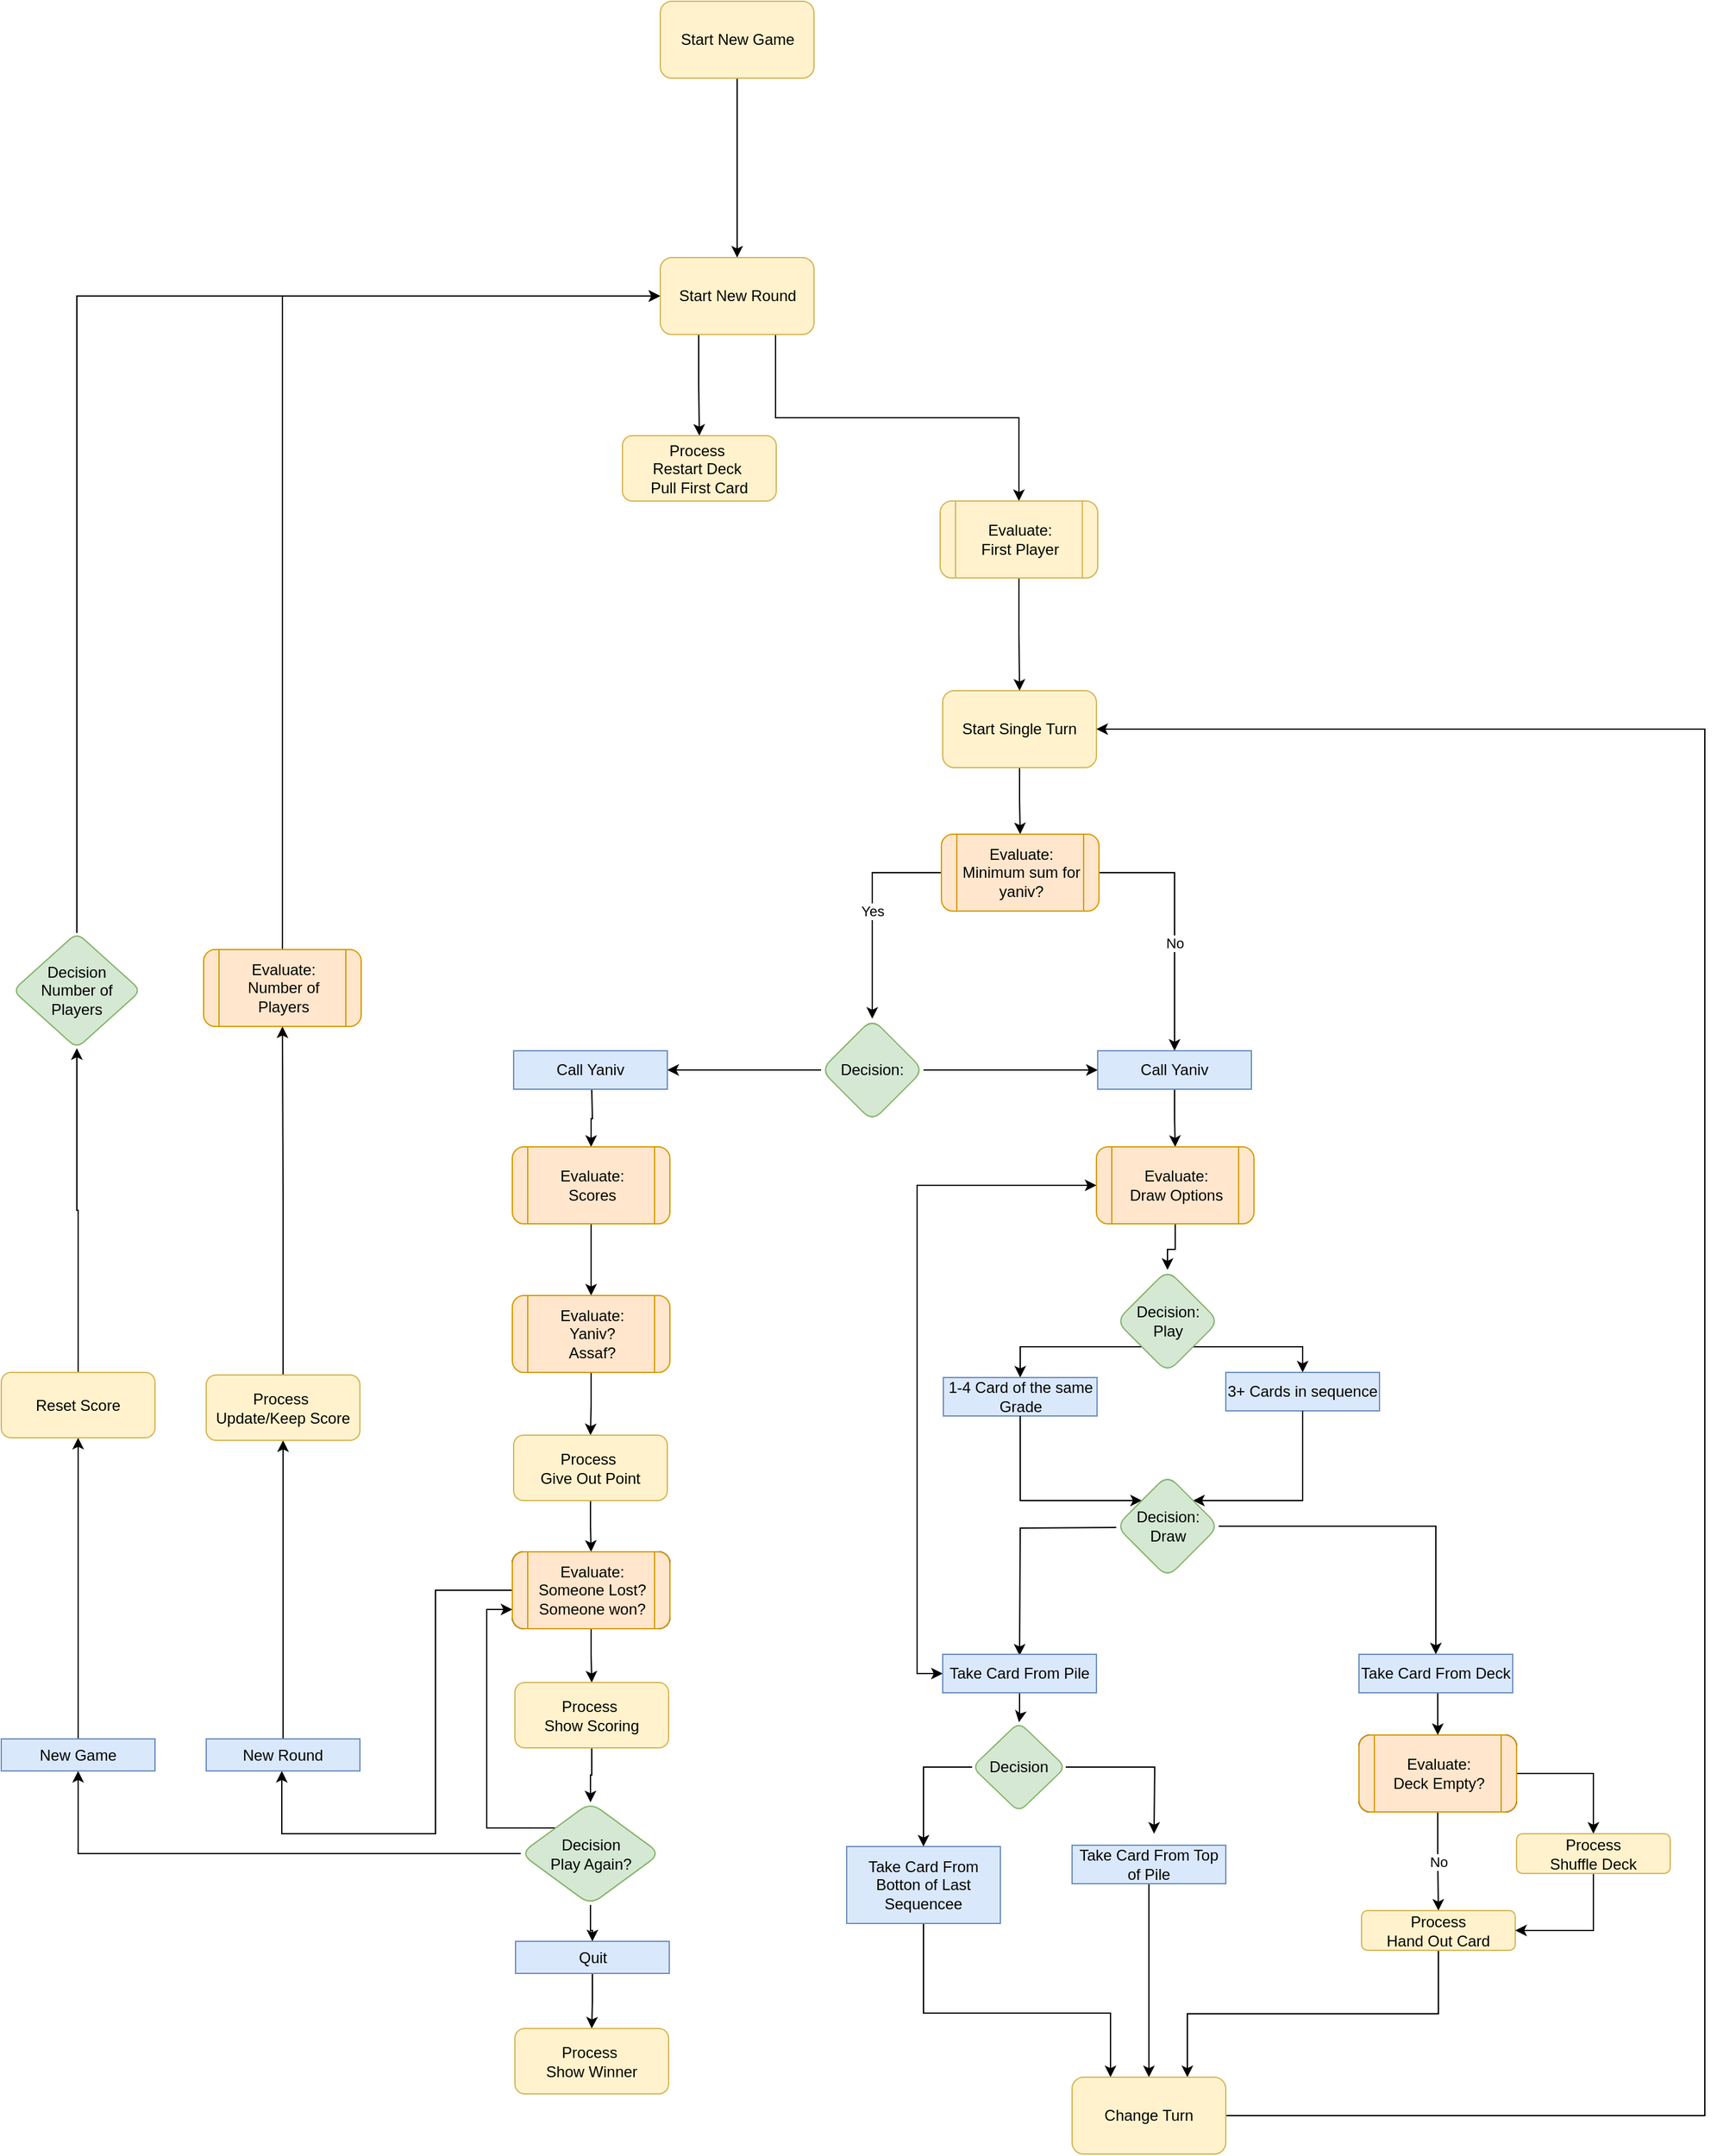 <mxfile version="14.4.3" type="github">
  <diagram name="Game Plan" id="74b105a0-9070-1c63-61bc-23e55f88626e">
    <mxGraphModel dx="2044" dy="2332" grid="1" gridSize="10" guides="1" tooltips="1" connect="1" arrows="1" fold="1" page="1" pageScale="1.5" pageWidth="1169" pageHeight="826" background="none" math="0" shadow="0">
      <root>
        <mxCell id="0" style=";html=1;" />
        <mxCell id="1" style=";html=1;" parent="0" />
        <mxCell id="10b056a9c633e61c-28" style="edgeStyle=orthogonalEdgeStyle;rounded=0;html=1;endArrow=block;endFill=1;jettySize=auto;orthogonalLoop=1;strokeWidth=2;startArrow=none;startFill=0;" parent="1" edge="1">
          <mxGeometry relative="1" as="geometry">
            <Array as="points">
              <mxPoint x="1267" y="310" />
              <mxPoint x="247" y="310" />
            </Array>
            <mxPoint x="247.059" y="590" as="targetPoint" />
          </mxGeometry>
        </mxCell>
        <mxCell id="0ZdJZjY-kdPbD8yLz9k7-29" style="edgeStyle=orthogonalEdgeStyle;rounded=0;orthogonalLoop=1;jettySize=auto;html=1;exitX=0.5;exitY=1;exitDx=0;exitDy=0;" parent="1" source="0ZdJZjY-kdPbD8yLz9k7-2" target="0ZdJZjY-kdPbD8yLz9k7-3" edge="1">
          <mxGeometry relative="1" as="geometry" />
        </mxCell>
        <mxCell id="0ZdJZjY-kdPbD8yLz9k7-2" value="Start Single Turn" style="rounded=1;whiteSpace=wrap;html=1;fillColor=#fff2cc;strokeColor=#d6b656;" parent="1" vertex="1">
          <mxGeometry x="845" y="88" width="120" height="60" as="geometry" />
        </mxCell>
        <mxCell id="0ZdJZjY-kdPbD8yLz9k7-8" value="Yes" style="edgeStyle=orthogonalEdgeStyle;rounded=0;orthogonalLoop=1;jettySize=auto;html=1;entryX=0.5;entryY=0;entryDx=0;entryDy=0;exitX=0;exitY=0.5;exitDx=0;exitDy=0;" parent="1" source="0ZdJZjY-kdPbD8yLz9k7-3" target="0ZdJZjY-kdPbD8yLz9k7-7" edge="1">
          <mxGeometry relative="1" as="geometry" />
        </mxCell>
        <mxCell id="0ZdJZjY-kdPbD8yLz9k7-23" style="edgeStyle=orthogonalEdgeStyle;rounded=0;orthogonalLoop=1;jettySize=auto;html=1;entryX=0.5;entryY=0;entryDx=0;entryDy=0;exitX=1;exitY=0.5;exitDx=0;exitDy=0;" parent="1" source="0ZdJZjY-kdPbD8yLz9k7-3" target="0ZdJZjY-kdPbD8yLz9k7-11" edge="1">
          <mxGeometry relative="1" as="geometry" />
        </mxCell>
        <mxCell id="0ZdJZjY-kdPbD8yLz9k7-26" value="No" style="edgeLabel;html=1;align=center;verticalAlign=middle;resizable=0;points=[];" parent="0ZdJZjY-kdPbD8yLz9k7-23" vertex="1" connectable="0">
          <mxGeometry x="0.012" y="2" relative="1" as="geometry">
            <mxPoint x="-2" y="14.17" as="offset" />
          </mxGeometry>
        </mxCell>
        <mxCell id="0ZdJZjY-kdPbD8yLz9k7-3" value="Evaluate:&lt;br&gt;Minimum sum for yaniv?" style="shape=process;whiteSpace=wrap;html=1;backgroundOutline=1;rounded=1;fillColor=#ffe6cc;strokeColor=#d79b00;" parent="1" vertex="1">
          <mxGeometry x="844" y="200" width="123" height="60" as="geometry" />
        </mxCell>
        <mxCell id="0ZdJZjY-kdPbD8yLz9k7-10" value="" style="edgeStyle=orthogonalEdgeStyle;rounded=0;orthogonalLoop=1;jettySize=auto;html=1;" parent="1" source="0ZdJZjY-kdPbD8yLz9k7-7" target="0ZdJZjY-kdPbD8yLz9k7-9" edge="1">
          <mxGeometry relative="1" as="geometry" />
        </mxCell>
        <mxCell id="0ZdJZjY-kdPbD8yLz9k7-25" style="edgeStyle=orthogonalEdgeStyle;rounded=0;orthogonalLoop=1;jettySize=auto;html=1;entryX=0;entryY=0.5;entryDx=0;entryDy=0;" parent="1" source="0ZdJZjY-kdPbD8yLz9k7-7" target="0ZdJZjY-kdPbD8yLz9k7-11" edge="1">
          <mxGeometry relative="1" as="geometry" />
        </mxCell>
        <mxCell id="0ZdJZjY-kdPbD8yLz9k7-7" value="Decision:" style="rhombus;whiteSpace=wrap;html=1;rounded=1;fillColor=#d5e8d4;strokeColor=#82b366;" parent="1" vertex="1">
          <mxGeometry x="750" y="344" width="80" height="80" as="geometry" />
        </mxCell>
        <mxCell id="0ZdJZjY-kdPbD8yLz9k7-64" style="edgeStyle=orthogonalEdgeStyle;rounded=0;orthogonalLoop=1;jettySize=auto;html=1;entryX=0.5;entryY=0;entryDx=0;entryDy=0;startArrow=none;startFill=0;" parent="1" target="0ZdJZjY-kdPbD8yLz9k7-63" edge="1">
          <mxGeometry relative="1" as="geometry">
            <mxPoint x="571.0" y="399" as="sourcePoint" />
            <mxPoint x="569.5" y="436" as="targetPoint" />
          </mxGeometry>
        </mxCell>
        <mxCell id="0ZdJZjY-kdPbD8yLz9k7-9" value="Call Yaniv" style="rounded=0;whiteSpace=wrap;html=1;fillColor=#dae8fc;strokeColor=#6c8ebf;" parent="1" vertex="1">
          <mxGeometry x="510" y="369" width="120" height="30" as="geometry" />
        </mxCell>
        <mxCell id="0ZdJZjY-kdPbD8yLz9k7-33" style="edgeStyle=orthogonalEdgeStyle;rounded=0;orthogonalLoop=1;jettySize=auto;html=1;entryX=0.5;entryY=0;entryDx=0;entryDy=0;" parent="1" source="0ZdJZjY-kdPbD8yLz9k7-11" target="0ZdJZjY-kdPbD8yLz9k7-32" edge="1">
          <mxGeometry relative="1" as="geometry" />
        </mxCell>
        <mxCell id="0ZdJZjY-kdPbD8yLz9k7-11" value="Call Yaniv" style="rounded=0;whiteSpace=wrap;html=1;fillColor=#dae8fc;strokeColor=#6c8ebf;" parent="1" vertex="1">
          <mxGeometry x="966" y="369" width="120" height="30" as="geometry" />
        </mxCell>
        <mxCell id="0ZdJZjY-kdPbD8yLz9k7-35" style="edgeStyle=orthogonalEdgeStyle;rounded=0;orthogonalLoop=1;jettySize=auto;html=1;" parent="1" source="0ZdJZjY-kdPbD8yLz9k7-32" target="0ZdJZjY-kdPbD8yLz9k7-34" edge="1">
          <mxGeometry relative="1" as="geometry" />
        </mxCell>
        <mxCell id="0ZdJZjY-kdPbD8yLz9k7-32" value="Evaluate:&lt;br&gt;Draw Options" style="shape=process;whiteSpace=wrap;html=1;backgroundOutline=1;rounded=1;fillColor=#ffe6cc;strokeColor=#d79b00;" parent="1" vertex="1">
          <mxGeometry x="965" y="444" width="123" height="60" as="geometry" />
        </mxCell>
        <mxCell id="0ZdJZjY-kdPbD8yLz9k7-38" style="edgeStyle=orthogonalEdgeStyle;rounded=0;orthogonalLoop=1;jettySize=auto;html=1;exitX=0;exitY=1;exitDx=0;exitDy=0;entryX=0.5;entryY=0;entryDx=0;entryDy=0;" parent="1" source="0ZdJZjY-kdPbD8yLz9k7-34" target="0ZdJZjY-kdPbD8yLz9k7-37" edge="1">
          <mxGeometry relative="1" as="geometry" />
        </mxCell>
        <mxCell id="0ZdJZjY-kdPbD8yLz9k7-39" style="edgeStyle=orthogonalEdgeStyle;rounded=0;orthogonalLoop=1;jettySize=auto;html=1;exitX=1;exitY=1;exitDx=0;exitDy=0;entryX=0.5;entryY=0;entryDx=0;entryDy=0;" parent="1" source="0ZdJZjY-kdPbD8yLz9k7-34" target="0ZdJZjY-kdPbD8yLz9k7-40" edge="1">
          <mxGeometry relative="1" as="geometry">
            <mxPoint x="1150" y="610" as="targetPoint" />
          </mxGeometry>
        </mxCell>
        <mxCell id="0ZdJZjY-kdPbD8yLz9k7-34" value="Decision:&lt;br&gt;Play" style="rhombus;whiteSpace=wrap;html=1;rounded=1;fillColor=#d5e8d4;strokeColor=#82b366;" parent="1" vertex="1">
          <mxGeometry x="980.5" y="540" width="80" height="80" as="geometry" />
        </mxCell>
        <mxCell id="0ZdJZjY-kdPbD8yLz9k7-37" value="1-4 Card of the same Grade" style="rounded=0;whiteSpace=wrap;html=1;fillColor=#dae8fc;strokeColor=#6c8ebf;" parent="1" vertex="1">
          <mxGeometry x="845.5" y="624" width="120" height="30" as="geometry" />
        </mxCell>
        <mxCell id="0ZdJZjY-kdPbD8yLz9k7-40" value="3+ Cards in sequence" style="rounded=0;whiteSpace=wrap;html=1;fillColor=#dae8fc;strokeColor=#6c8ebf;" parent="1" vertex="1">
          <mxGeometry x="1066" y="620" width="120" height="30" as="geometry" />
        </mxCell>
        <mxCell id="0ZdJZjY-kdPbD8yLz9k7-42" style="edgeStyle=orthogonalEdgeStyle;rounded=0;orthogonalLoop=1;jettySize=auto;html=1;entryX=1;entryY=0;entryDx=0;entryDy=0;" parent="1" source="0ZdJZjY-kdPbD8yLz9k7-40" target="0ZdJZjY-kdPbD8yLz9k7-41" edge="1">
          <mxGeometry relative="1" as="geometry">
            <Array as="points">
              <mxPoint x="1126" y="720" />
            </Array>
          </mxGeometry>
        </mxCell>
        <mxCell id="0ZdJZjY-kdPbD8yLz9k7-43" style="edgeStyle=orthogonalEdgeStyle;rounded=0;orthogonalLoop=1;jettySize=auto;html=1;entryX=0;entryY=0;entryDx=0;entryDy=0;exitX=0.5;exitY=1;exitDx=0;exitDy=0;" parent="1" source="0ZdJZjY-kdPbD8yLz9k7-37" target="0ZdJZjY-kdPbD8yLz9k7-41" edge="1">
          <mxGeometry relative="1" as="geometry">
            <Array as="points">
              <mxPoint x="906" y="720" />
            </Array>
          </mxGeometry>
        </mxCell>
        <mxCell id="0ZdJZjY-kdPbD8yLz9k7-45" value="" style="edgeStyle=orthogonalEdgeStyle;rounded=0;orthogonalLoop=1;jettySize=auto;html=1;" parent="1" source="0ZdJZjY-kdPbD8yLz9k7-41" target="0ZdJZjY-kdPbD8yLz9k7-44" edge="1">
          <mxGeometry relative="1" as="geometry" />
        </mxCell>
        <mxCell id="0ZdJZjY-kdPbD8yLz9k7-47" value="" style="edgeStyle=orthogonalEdgeStyle;rounded=0;orthogonalLoop=1;jettySize=auto;html=1;" parent="1" edge="1">
          <mxGeometry relative="1" as="geometry">
            <mxPoint x="980.5" y="741" as="sourcePoint" />
            <mxPoint x="905.0" y="841" as="targetPoint" />
          </mxGeometry>
        </mxCell>
        <mxCell id="0ZdJZjY-kdPbD8yLz9k7-41" value="Decision:&lt;br&gt;Draw" style="rhombus;whiteSpace=wrap;html=1;rounded=1;fillColor=#d5e8d4;strokeColor=#82b366;" parent="1" vertex="1">
          <mxGeometry x="980.5" y="700" width="80" height="80" as="geometry" />
        </mxCell>
        <mxCell id="0ZdJZjY-kdPbD8yLz9k7-57" style="edgeStyle=orthogonalEdgeStyle;rounded=0;orthogonalLoop=1;jettySize=auto;html=1;exitX=0.5;exitY=1;exitDx=0;exitDy=0;entryX=0.5;entryY=0;entryDx=0;entryDy=0;startArrow=none;startFill=0;" parent="1" source="0ZdJZjY-kdPbD8yLz9k7-44" target="0ZdJZjY-kdPbD8yLz9k7-56" edge="1">
          <mxGeometry relative="1" as="geometry" />
        </mxCell>
        <mxCell id="0ZdJZjY-kdPbD8yLz9k7-44" value="Take Card From Deck" style="whiteSpace=wrap;html=1;rounded=1;arcSize=0;fillColor=#dae8fc;strokeColor=#6c8ebf;" parent="1" vertex="1">
          <mxGeometry x="1170" y="840" width="120" height="30" as="geometry" />
        </mxCell>
        <mxCell id="0ZdJZjY-kdPbD8yLz9k7-48" style="edgeStyle=orthogonalEdgeStyle;rounded=0;orthogonalLoop=1;jettySize=auto;html=1;exitX=0;exitY=0.5;exitDx=0;exitDy=0;entryX=0;entryY=0.5;entryDx=0;entryDy=0;verticalAlign=middle;startArrow=classic;startFill=1;" parent="1" source="0ZdJZjY-kdPbD8yLz9k7-46" target="0ZdJZjY-kdPbD8yLz9k7-32" edge="1">
          <mxGeometry relative="1" as="geometry" />
        </mxCell>
        <mxCell id="0ZdJZjY-kdPbD8yLz9k7-51" value="" style="edgeStyle=orthogonalEdgeStyle;rounded=0;orthogonalLoop=1;jettySize=auto;html=1;startArrow=none;startFill=0;" parent="1" source="0ZdJZjY-kdPbD8yLz9k7-46" target="0ZdJZjY-kdPbD8yLz9k7-50" edge="1">
          <mxGeometry relative="1" as="geometry" />
        </mxCell>
        <mxCell id="0ZdJZjY-kdPbD8yLz9k7-46" value="Take Card From Pile" style="whiteSpace=wrap;html=1;rounded=1;arcSize=0;fillColor=#dae8fc;strokeColor=#6c8ebf;" parent="1" vertex="1">
          <mxGeometry x="845" y="840" width="120" height="30" as="geometry" />
        </mxCell>
        <mxCell id="0ZdJZjY-kdPbD8yLz9k7-53" style="edgeStyle=orthogonalEdgeStyle;rounded=0;orthogonalLoop=1;jettySize=auto;html=1;exitX=0;exitY=0.5;exitDx=0;exitDy=0;entryX=0.5;entryY=0;entryDx=0;entryDy=0;startArrow=none;startFill=0;" parent="1" source="0ZdJZjY-kdPbD8yLz9k7-50" target="0ZdJZjY-kdPbD8yLz9k7-52" edge="1">
          <mxGeometry relative="1" as="geometry" />
        </mxCell>
        <mxCell id="0ZdJZjY-kdPbD8yLz9k7-54" style="edgeStyle=orthogonalEdgeStyle;rounded=0;orthogonalLoop=1;jettySize=auto;html=1;exitX=1;exitY=0.5;exitDx=0;exitDy=0;startArrow=none;startFill=0;" parent="1" source="0ZdJZjY-kdPbD8yLz9k7-50" edge="1">
          <mxGeometry relative="1" as="geometry">
            <mxPoint x="1010" y="980.0" as="targetPoint" />
          </mxGeometry>
        </mxCell>
        <mxCell id="0ZdJZjY-kdPbD8yLz9k7-50" value="Decision" style="rhombus;whiteSpace=wrap;html=1;rounded=1;arcSize=15;fillColor=#d5e8d4;strokeColor=#82b366;" parent="1" vertex="1">
          <mxGeometry x="868" y="893" width="73" height="70" as="geometry" />
        </mxCell>
        <mxCell id="0ZdJZjY-kdPbD8yLz9k7-116" style="edgeStyle=orthogonalEdgeStyle;rounded=0;jumpSize=6;orthogonalLoop=1;jettySize=auto;html=1;exitX=0.5;exitY=1;exitDx=0;exitDy=0;startArrow=none;startFill=0;entryX=0.25;entryY=0;entryDx=0;entryDy=0;" parent="1" source="0ZdJZjY-kdPbD8yLz9k7-52" target="0ZdJZjY-kdPbD8yLz9k7-119" edge="1">
          <mxGeometry relative="1" as="geometry">
            <mxPoint x="980" y="1160" as="targetPoint" />
            <Array as="points">
              <mxPoint x="830" y="1120" />
              <mxPoint x="976" y="1120" />
            </Array>
          </mxGeometry>
        </mxCell>
        <mxCell id="0ZdJZjY-kdPbD8yLz9k7-52" value="Take Card From Botton of Last Sequencee" style="whiteSpace=wrap;html=1;rounded=1;arcSize=0;fillColor=#dae8fc;strokeColor=#6c8ebf;" parent="1" vertex="1">
          <mxGeometry x="770" y="990" width="120" height="60" as="geometry" />
        </mxCell>
        <mxCell id="0ZdJZjY-kdPbD8yLz9k7-117" style="edgeStyle=orthogonalEdgeStyle;rounded=0;jumpSize=6;orthogonalLoop=1;jettySize=auto;html=1;exitX=0.5;exitY=1;exitDx=0;exitDy=0;startArrow=none;startFill=0;entryX=0.5;entryY=0;entryDx=0;entryDy=0;" parent="1" source="0ZdJZjY-kdPbD8yLz9k7-55" target="0ZdJZjY-kdPbD8yLz9k7-119" edge="1">
          <mxGeometry relative="1" as="geometry">
            <mxPoint x="1006.167" y="1160" as="targetPoint" />
          </mxGeometry>
        </mxCell>
        <mxCell id="0ZdJZjY-kdPbD8yLz9k7-55" value="Take Card From Top of Pile" style="whiteSpace=wrap;html=1;rounded=1;arcSize=0;fillColor=#dae8fc;strokeColor=#6c8ebf;" parent="1" vertex="1">
          <mxGeometry x="946" y="989" width="120" height="30" as="geometry" />
        </mxCell>
        <mxCell id="0ZdJZjY-kdPbD8yLz9k7-59" value="No" style="edgeStyle=orthogonalEdgeStyle;rounded=0;orthogonalLoop=1;jettySize=auto;html=1;exitX=0.5;exitY=1;exitDx=0;exitDy=0;startArrow=none;startFill=0;entryX=0.5;entryY=0;entryDx=0;entryDy=0;" parent="1" source="0ZdJZjY-kdPbD8yLz9k7-56" target="0ZdJZjY-kdPbD8yLz9k7-58" edge="1">
          <mxGeometry relative="1" as="geometry">
            <mxPoint x="1232" y="1030" as="targetPoint" />
            <Array as="points">
              <mxPoint x="1232" y="1002" />
              <mxPoint x="1232" y="1002" />
            </Array>
          </mxGeometry>
        </mxCell>
        <mxCell id="0ZdJZjY-kdPbD8yLz9k7-60" style="edgeStyle=orthogonalEdgeStyle;rounded=0;orthogonalLoop=1;jettySize=auto;html=1;exitX=1;exitY=0.5;exitDx=0;exitDy=0;startArrow=none;startFill=0;entryX=0.5;entryY=0;entryDx=0;entryDy=0;" parent="1" source="0ZdJZjY-kdPbD8yLz9k7-56" target="0ZdJZjY-kdPbD8yLz9k7-61" edge="1">
          <mxGeometry relative="1" as="geometry">
            <mxPoint x="1330" y="932.667" as="targetPoint" />
          </mxGeometry>
        </mxCell>
        <mxCell id="0ZdJZjY-kdPbD8yLz9k7-56" value="Evaluate:&lt;br&gt;Deck Empty?" style="shape=process;whiteSpace=wrap;html=1;backgroundOutline=1;rounded=1;" parent="1" vertex="1">
          <mxGeometry x="1170" y="903" width="123" height="60" as="geometry" />
        </mxCell>
        <mxCell id="0ZdJZjY-kdPbD8yLz9k7-118" style="edgeStyle=orthogonalEdgeStyle;rounded=0;jumpSize=6;orthogonalLoop=1;jettySize=auto;html=1;exitX=0.5;exitY=1;exitDx=0;exitDy=0;startArrow=none;startFill=0;entryX=0.75;entryY=0;entryDx=0;entryDy=0;" parent="1" source="0ZdJZjY-kdPbD8yLz9k7-58" target="0ZdJZjY-kdPbD8yLz9k7-119" edge="1">
          <mxGeometry relative="1" as="geometry">
            <mxPoint x="1030" y="1160" as="targetPoint" />
          </mxGeometry>
        </mxCell>
        <mxCell id="0ZdJZjY-kdPbD8yLz9k7-58" value="Process &lt;br&gt;Hand Out Card" style="rounded=1;whiteSpace=wrap;html=1;fillColor=#fff2cc;strokeColor=#d6b656;" parent="1" vertex="1">
          <mxGeometry x="1172" y="1040" width="120" height="31" as="geometry" />
        </mxCell>
        <mxCell id="0ZdJZjY-kdPbD8yLz9k7-62" style="edgeStyle=orthogonalEdgeStyle;rounded=0;orthogonalLoop=1;jettySize=auto;html=1;exitX=0.5;exitY=1;exitDx=0;exitDy=0;entryX=1;entryY=0.5;entryDx=0;entryDy=0;startArrow=none;startFill=0;" parent="1" source="0ZdJZjY-kdPbD8yLz9k7-61" target="0ZdJZjY-kdPbD8yLz9k7-58" edge="1">
          <mxGeometry relative="1" as="geometry" />
        </mxCell>
        <mxCell id="0ZdJZjY-kdPbD8yLz9k7-61" value="Process &lt;br&gt;Shuffle Deck" style="rounded=1;whiteSpace=wrap;html=1;fillColor=#fff2cc;strokeColor=#d6b656;" parent="1" vertex="1">
          <mxGeometry x="1293" y="980" width="120" height="31" as="geometry" />
        </mxCell>
        <mxCell id="0ZdJZjY-kdPbD8yLz9k7-66" value="" style="edgeStyle=orthogonalEdgeStyle;rounded=0;orthogonalLoop=1;jettySize=auto;html=1;startArrow=none;startFill=0;" parent="1" source="0ZdJZjY-kdPbD8yLz9k7-63" target="0ZdJZjY-kdPbD8yLz9k7-65" edge="1">
          <mxGeometry relative="1" as="geometry" />
        </mxCell>
        <mxCell id="0ZdJZjY-kdPbD8yLz9k7-63" value="Evaluate:&lt;br&gt;Scores" style="shape=process;whiteSpace=wrap;html=1;backgroundOutline=1;rounded=1;fillColor=#ffe6cc;strokeColor=#d79b00;" parent="1" vertex="1">
          <mxGeometry x="509" y="444" width="123" height="60" as="geometry" />
        </mxCell>
        <mxCell id="0ZdJZjY-kdPbD8yLz9k7-70" style="edgeStyle=orthogonalEdgeStyle;rounded=0;orthogonalLoop=1;jettySize=auto;html=1;exitX=0.5;exitY=1;exitDx=0;exitDy=0;entryX=0.5;entryY=0;entryDx=0;entryDy=0;startArrow=none;startFill=0;" parent="1" source="0ZdJZjY-kdPbD8yLz9k7-65" target="0ZdJZjY-kdPbD8yLz9k7-69" edge="1">
          <mxGeometry relative="1" as="geometry" />
        </mxCell>
        <mxCell id="0ZdJZjY-kdPbD8yLz9k7-65" value="Evaluate:&lt;br&gt;Yaniv?&lt;br&gt;Assaf?" style="shape=process;whiteSpace=wrap;html=1;backgroundOutline=1;rounded=1;fillColor=#ffe6cc;strokeColor=#d79b00;" parent="1" vertex="1">
          <mxGeometry x="509" y="560" width="123" height="60" as="geometry" />
        </mxCell>
        <mxCell id="0ZdJZjY-kdPbD8yLz9k7-73" style="edgeStyle=orthogonalEdgeStyle;rounded=0;orthogonalLoop=1;jettySize=auto;html=1;exitX=0.5;exitY=1;exitDx=0;exitDy=0;entryX=0.5;entryY=0;entryDx=0;entryDy=0;startArrow=none;startFill=0;" parent="1" source="0ZdJZjY-kdPbD8yLz9k7-69" target="0ZdJZjY-kdPbD8yLz9k7-71" edge="1">
          <mxGeometry relative="1" as="geometry" />
        </mxCell>
        <mxCell id="0ZdJZjY-kdPbD8yLz9k7-69" value="Process&amp;nbsp;&lt;br&gt;Give Out Point" style="rounded=1;whiteSpace=wrap;html=1;fillColor=#fff2cc;strokeColor=#d6b656;" parent="1" vertex="1">
          <mxGeometry x="510" y="669" width="120" height="51" as="geometry" />
        </mxCell>
        <mxCell id="0ZdJZjY-kdPbD8yLz9k7-74" style="edgeStyle=orthogonalEdgeStyle;rounded=0;orthogonalLoop=1;jettySize=auto;html=1;exitX=0.5;exitY=1;exitDx=0;exitDy=0;startArrow=none;startFill=0;entryX=0.5;entryY=0;entryDx=0;entryDy=0;" parent="1" source="0ZdJZjY-kdPbD8yLz9k7-71" target="0ZdJZjY-kdPbD8yLz9k7-75" edge="1">
          <mxGeometry relative="1" as="geometry">
            <mxPoint x="570.167" y="860" as="targetPoint" />
          </mxGeometry>
        </mxCell>
        <mxCell id="0ZdJZjY-kdPbD8yLz9k7-92" style="edgeStyle=orthogonalEdgeStyle;rounded=0;orthogonalLoop=1;jettySize=auto;html=1;exitX=0.5;exitY=0;exitDx=0;exitDy=0;startArrow=none;startFill=0;entryX=0.5;entryY=1;entryDx=0;entryDy=0;" parent="1" source="0ZdJZjY-kdPbD8yLz9k7-83" target="0ZdJZjY-kdPbD8yLz9k7-93" edge="1">
          <mxGeometry relative="1" as="geometry">
            <mxPoint x="330.0" y="690" as="targetPoint" />
          </mxGeometry>
        </mxCell>
        <mxCell id="0ZdJZjY-kdPbD8yLz9k7-111" style="edgeStyle=orthogonalEdgeStyle;rounded=0;jumpSize=6;orthogonalLoop=1;jettySize=auto;html=1;exitX=0;exitY=0.5;exitDx=0;exitDy=0;entryX=0.5;entryY=1;entryDx=0;entryDy=0;startArrow=none;startFill=0;" parent="1" edge="1">
          <mxGeometry relative="1" as="geometry">
            <mxPoint x="509.0" y="790" as="sourcePoint" />
            <mxPoint x="329.0" y="931" as="targetPoint" />
            <Array as="points">
              <mxPoint x="449" y="790" />
              <mxPoint x="449" y="980" />
              <mxPoint x="329" y="980" />
            </Array>
          </mxGeometry>
        </mxCell>
        <mxCell id="0ZdJZjY-kdPbD8yLz9k7-71" value="Evaluate:&lt;br&gt;Someone Lost?&lt;br&gt;Someone won?" style="shape=process;whiteSpace=wrap;html=1;backgroundOutline=1;rounded=1;" parent="1" vertex="1">
          <mxGeometry x="509" y="760" width="123" height="60" as="geometry" />
        </mxCell>
        <mxCell id="0ZdJZjY-kdPbD8yLz9k7-78" value="" style="edgeStyle=orthogonalEdgeStyle;rounded=0;orthogonalLoop=1;jettySize=auto;html=1;startArrow=none;startFill=0;" parent="1" source="0ZdJZjY-kdPbD8yLz9k7-75" target="0ZdJZjY-kdPbD8yLz9k7-77" edge="1">
          <mxGeometry relative="1" as="geometry" />
        </mxCell>
        <mxCell id="0ZdJZjY-kdPbD8yLz9k7-75" value="Process&amp;nbsp;&lt;br&gt;Show Scoring" style="rounded=1;whiteSpace=wrap;html=1;fillColor=#fff2cc;strokeColor=#d6b656;" parent="1" vertex="1">
          <mxGeometry x="511" y="862" width="120" height="51" as="geometry" />
        </mxCell>
        <mxCell id="0ZdJZjY-kdPbD8yLz9k7-80" value="" style="edgeStyle=orthogonalEdgeStyle;rounded=0;orthogonalLoop=1;jettySize=auto;html=1;startArrow=none;startFill=0;" parent="1" source="0ZdJZjY-kdPbD8yLz9k7-77" target="0ZdJZjY-kdPbD8yLz9k7-79" edge="1">
          <mxGeometry relative="1" as="geometry" />
        </mxCell>
        <mxCell id="0ZdJZjY-kdPbD8yLz9k7-87" style="edgeStyle=orthogonalEdgeStyle;rounded=0;orthogonalLoop=1;jettySize=auto;html=1;exitX=0;exitY=0.5;exitDx=0;exitDy=0;entryX=0.5;entryY=1;entryDx=0;entryDy=0;startArrow=none;startFill=0;" parent="1" source="0ZdJZjY-kdPbD8yLz9k7-77" target="0ZdJZjY-kdPbD8yLz9k7-86" edge="1">
          <mxGeometry relative="1" as="geometry" />
        </mxCell>
        <mxCell id="0ZdJZjY-kdPbD8yLz9k7-109" style="edgeStyle=orthogonalEdgeStyle;rounded=0;orthogonalLoop=1;jettySize=auto;html=1;exitX=0;exitY=0;exitDx=0;exitDy=0;startArrow=none;startFill=0;entryX=0;entryY=0.75;entryDx=0;entryDy=0;" parent="1" source="0ZdJZjY-kdPbD8yLz9k7-77" target="0ZdJZjY-kdPbD8yLz9k7-71" edge="1">
          <mxGeometry relative="1" as="geometry">
            <mxPoint x="470" y="810" as="targetPoint" />
            <Array as="points">
              <mxPoint x="489" y="976" />
              <mxPoint x="489" y="805" />
            </Array>
          </mxGeometry>
        </mxCell>
        <mxCell id="0ZdJZjY-kdPbD8yLz9k7-77" value="Decision&lt;br&gt;Play Again?" style="rhombus;whiteSpace=wrap;html=1;rounded=1;fillColor=#d5e8d4;strokeColor=#82b366;" parent="1" vertex="1">
          <mxGeometry x="515.5" y="955.5" width="109" height="80" as="geometry" />
        </mxCell>
        <mxCell id="0ZdJZjY-kdPbD8yLz9k7-82" style="edgeStyle=orthogonalEdgeStyle;rounded=0;orthogonalLoop=1;jettySize=auto;html=1;exitX=0.5;exitY=1;exitDx=0;exitDy=0;entryX=0.5;entryY=0;entryDx=0;entryDy=0;startArrow=none;startFill=0;" parent="1" source="0ZdJZjY-kdPbD8yLz9k7-79" target="0ZdJZjY-kdPbD8yLz9k7-81" edge="1">
          <mxGeometry relative="1" as="geometry" />
        </mxCell>
        <mxCell id="0ZdJZjY-kdPbD8yLz9k7-79" value="Quit" style="whiteSpace=wrap;html=1;rounded=1;arcSize=0;fillColor=#dae8fc;strokeColor=#6c8ebf;" parent="1" vertex="1">
          <mxGeometry x="511.5" y="1064" width="120" height="25" as="geometry" />
        </mxCell>
        <mxCell id="0ZdJZjY-kdPbD8yLz9k7-81" value="Process&amp;nbsp;&lt;br&gt;Show Winner" style="rounded=1;whiteSpace=wrap;html=1;fillColor=#fff2cc;strokeColor=#d6b656;" parent="1" vertex="1">
          <mxGeometry x="511" y="1132" width="120" height="51" as="geometry" />
        </mxCell>
        <mxCell id="0ZdJZjY-kdPbD8yLz9k7-83" value="New Round" style="whiteSpace=wrap;html=1;rounded=1;arcSize=0;fillColor=#dae8fc;strokeColor=#6c8ebf;" parent="1" vertex="1">
          <mxGeometry x="270" y="906" width="120" height="25" as="geometry" />
        </mxCell>
        <mxCell id="0ZdJZjY-kdPbD8yLz9k7-96" style="edgeStyle=orthogonalEdgeStyle;rounded=0;orthogonalLoop=1;jettySize=auto;html=1;exitX=0.5;exitY=0;exitDx=0;exitDy=0;entryX=0.5;entryY=1;entryDx=0;entryDy=0;startArrow=none;startFill=0;" parent="1" source="0ZdJZjY-kdPbD8yLz9k7-86" target="0ZdJZjY-kdPbD8yLz9k7-94" edge="1">
          <mxGeometry relative="1" as="geometry" />
        </mxCell>
        <mxCell id="0ZdJZjY-kdPbD8yLz9k7-86" value="New Game" style="whiteSpace=wrap;html=1;rounded=1;arcSize=0;fillColor=#dae8fc;strokeColor=#6c8ebf;" parent="1" vertex="1">
          <mxGeometry x="110" y="906" width="120" height="25" as="geometry" />
        </mxCell>
        <mxCell id="0ZdJZjY-kdPbD8yLz9k7-102" style="edgeStyle=orthogonalEdgeStyle;rounded=0;orthogonalLoop=1;jettySize=auto;html=1;exitX=0.5;exitY=0;exitDx=0;exitDy=0;entryX=0.5;entryY=1;entryDx=0;entryDy=0;startArrow=none;startFill=0;" parent="1" source="0ZdJZjY-kdPbD8yLz9k7-93" target="0ZdJZjY-kdPbD8yLz9k7-99" edge="1">
          <mxGeometry relative="1" as="geometry" />
        </mxCell>
        <mxCell id="0ZdJZjY-kdPbD8yLz9k7-93" value="Process&amp;nbsp;&lt;br&gt;Update/Keep Score" style="rounded=1;whiteSpace=wrap;html=1;fillColor=#fff2cc;strokeColor=#d6b656;" parent="1" vertex="1">
          <mxGeometry x="270" y="622" width="120" height="51" as="geometry" />
        </mxCell>
        <mxCell id="0ZdJZjY-kdPbD8yLz9k7-101" style="edgeStyle=orthogonalEdgeStyle;rounded=0;orthogonalLoop=1;jettySize=auto;html=1;exitX=0.5;exitY=0;exitDx=0;exitDy=0;entryX=0.5;entryY=1;entryDx=0;entryDy=0;startArrow=none;startFill=0;" parent="1" source="0ZdJZjY-kdPbD8yLz9k7-94" target="0ZdJZjY-kdPbD8yLz9k7-100" edge="1">
          <mxGeometry relative="1" as="geometry" />
        </mxCell>
        <mxCell id="0ZdJZjY-kdPbD8yLz9k7-94" value="Reset Score" style="rounded=1;whiteSpace=wrap;html=1;fillColor=#fff2cc;strokeColor=#d6b656;" parent="1" vertex="1">
          <mxGeometry x="110" y="620" width="120" height="51" as="geometry" />
        </mxCell>
        <mxCell id="0ZdJZjY-kdPbD8yLz9k7-129" style="edgeStyle=orthogonalEdgeStyle;rounded=0;jumpSize=6;orthogonalLoop=1;jettySize=auto;html=1;exitX=0.5;exitY=0;exitDx=0;exitDy=0;entryX=0;entryY=0.5;entryDx=0;entryDy=0;startArrow=none;startFill=0;" parent="1" source="0ZdJZjY-kdPbD8yLz9k7-99" target="0ZdJZjY-kdPbD8yLz9k7-123" edge="1">
          <mxGeometry relative="1" as="geometry" />
        </mxCell>
        <mxCell id="0ZdJZjY-kdPbD8yLz9k7-99" value="Evaluate:&lt;br&gt;Number of Players" style="shape=process;whiteSpace=wrap;html=1;backgroundOutline=1;rounded=1;fillColor=#ffe6cc;strokeColor=#d79b00;" parent="1" vertex="1">
          <mxGeometry x="268" y="290" width="123" height="60" as="geometry" />
        </mxCell>
        <mxCell id="0ZdJZjY-kdPbD8yLz9k7-130" style="edgeStyle=orthogonalEdgeStyle;rounded=0;jumpSize=6;orthogonalLoop=1;jettySize=auto;html=1;exitX=0.5;exitY=0;exitDx=0;exitDy=0;entryX=0;entryY=0.5;entryDx=0;entryDy=0;startArrow=none;startFill=0;" parent="1" source="0ZdJZjY-kdPbD8yLz9k7-100" target="0ZdJZjY-kdPbD8yLz9k7-123" edge="1">
          <mxGeometry relative="1" as="geometry" />
        </mxCell>
        <mxCell id="0ZdJZjY-kdPbD8yLz9k7-100" value="Decision&lt;br&gt;Number of Players" style="rhombus;whiteSpace=wrap;html=1;rounded=1;arcSize=15;fillColor=#d5e8d4;strokeColor=#82b366;" parent="1" vertex="1">
          <mxGeometry x="119" y="277" width="100" height="90" as="geometry" />
        </mxCell>
        <mxCell id="0ZdJZjY-kdPbD8yLz9k7-120" style="edgeStyle=orthogonalEdgeStyle;rounded=0;jumpSize=6;orthogonalLoop=1;jettySize=auto;html=1;exitX=1;exitY=0.5;exitDx=0;exitDy=0;startArrow=none;startFill=0;entryX=1;entryY=0.5;entryDx=0;entryDy=0;" parent="1" source="0ZdJZjY-kdPbD8yLz9k7-119" target="0ZdJZjY-kdPbD8yLz9k7-2" edge="1">
          <mxGeometry relative="1" as="geometry">
            <mxPoint x="1450" y="90" as="targetPoint" />
            <Array as="points">
              <mxPoint x="1440" y="1200" />
              <mxPoint x="1440" y="118" />
            </Array>
          </mxGeometry>
        </mxCell>
        <mxCell id="0ZdJZjY-kdPbD8yLz9k7-119" value="Change Turn" style="rounded=1;whiteSpace=wrap;html=1;fillColor=#fff2cc;strokeColor=#d6b656;" parent="1" vertex="1">
          <mxGeometry x="946" y="1170" width="120" height="60" as="geometry" />
        </mxCell>
        <mxCell id="0ZdJZjY-kdPbD8yLz9k7-125" style="edgeStyle=orthogonalEdgeStyle;rounded=0;jumpSize=6;orthogonalLoop=1;jettySize=auto;html=1;exitX=0.75;exitY=1;exitDx=0;exitDy=0;entryX=0.5;entryY=0;entryDx=0;entryDy=0;startArrow=none;startFill=0;" parent="1" source="0ZdJZjY-kdPbD8yLz9k7-123" target="0ZdJZjY-kdPbD8yLz9k7-124" edge="1">
          <mxGeometry relative="1" as="geometry" />
        </mxCell>
        <mxCell id="0ZdJZjY-kdPbD8yLz9k7-127" style="edgeStyle=orthogonalEdgeStyle;rounded=0;jumpSize=6;orthogonalLoop=1;jettySize=auto;html=1;exitX=0.25;exitY=1;exitDx=0;exitDy=0;startArrow=none;startFill=0;entryX=0.5;entryY=0;entryDx=0;entryDy=0;" parent="1" source="0ZdJZjY-kdPbD8yLz9k7-123" target="0ZdJZjY-kdPbD8yLz9k7-128" edge="1">
          <mxGeometry relative="1" as="geometry">
            <mxPoint x="655" y="-120" as="targetPoint" />
          </mxGeometry>
        </mxCell>
        <mxCell id="0ZdJZjY-kdPbD8yLz9k7-123" value="Start New Round" style="rounded=1;whiteSpace=wrap;html=1;fillColor=#fff2cc;strokeColor=#d6b656;" parent="1" vertex="1">
          <mxGeometry x="624.5" y="-250" width="120" height="60" as="geometry" />
        </mxCell>
        <mxCell id="0ZdJZjY-kdPbD8yLz9k7-126" style="edgeStyle=orthogonalEdgeStyle;rounded=0;jumpSize=6;orthogonalLoop=1;jettySize=auto;html=1;exitX=0.5;exitY=1;exitDx=0;exitDy=0;entryX=0.5;entryY=0;entryDx=0;entryDy=0;startArrow=none;startFill=0;" parent="1" source="0ZdJZjY-kdPbD8yLz9k7-124" target="0ZdJZjY-kdPbD8yLz9k7-2" edge="1">
          <mxGeometry relative="1" as="geometry" />
        </mxCell>
        <mxCell id="0ZdJZjY-kdPbD8yLz9k7-124" value="Evaluate:&lt;br&gt;First Player" style="shape=process;whiteSpace=wrap;html=1;backgroundOutline=1;rounded=1;fillColor=#fff2cc;strokeColor=#d6b656;" parent="1" vertex="1">
          <mxGeometry x="843" y="-60" width="123" height="60" as="geometry" />
        </mxCell>
        <mxCell id="0ZdJZjY-kdPbD8yLz9k7-128" value="Process&amp;nbsp;&lt;br&gt;Restart Deck&amp;nbsp;&lt;br&gt;Pull First Card" style="rounded=1;whiteSpace=wrap;html=1;fillColor=#fff2cc;strokeColor=#d6b656;" parent="1" vertex="1">
          <mxGeometry x="595" y="-111" width="120" height="51" as="geometry" />
        </mxCell>
        <mxCell id="0ZdJZjY-kdPbD8yLz9k7-132" style="edgeStyle=orthogonalEdgeStyle;rounded=0;jumpSize=6;orthogonalLoop=1;jettySize=auto;html=1;exitX=0.5;exitY=1;exitDx=0;exitDy=0;startArrow=none;startFill=0;" parent="1" source="0ZdJZjY-kdPbD8yLz9k7-131" target="0ZdJZjY-kdPbD8yLz9k7-123" edge="1">
          <mxGeometry relative="1" as="geometry" />
        </mxCell>
        <mxCell id="0ZdJZjY-kdPbD8yLz9k7-131" value="Start New Game" style="rounded=1;whiteSpace=wrap;html=1;fillColor=#fff2cc;strokeColor=#d6b656;" parent="1" vertex="1">
          <mxGeometry x="624.5" y="-450" width="120" height="60" as="geometry" />
        </mxCell>
        <mxCell id="0ZdJZjY-kdPbD8yLz9k7-133" value="Evaluate:&lt;br&gt;Deck Empty?" style="shape=process;whiteSpace=wrap;html=1;backgroundOutline=1;rounded=1;" parent="1" vertex="1">
          <mxGeometry x="1170" y="903" width="123" height="60" as="geometry" />
        </mxCell>
        <mxCell id="0ZdJZjY-kdPbD8yLz9k7-134" value="Evaluate:&lt;br&gt;Someone Lost?&lt;br&gt;Someone won?" style="shape=process;whiteSpace=wrap;html=1;backgroundOutline=1;rounded=1;" parent="1" vertex="1">
          <mxGeometry x="509" y="760" width="123" height="60" as="geometry" />
        </mxCell>
        <mxCell id="0ZdJZjY-kdPbD8yLz9k7-135" value="Evaluate:&lt;br&gt;Deck Empty?" style="shape=process;whiteSpace=wrap;html=1;backgroundOutline=1;rounded=1;fillColor=#ffe6cc;strokeColor=#d79b00;" parent="1" vertex="1">
          <mxGeometry x="1170" y="903" width="123" height="60" as="geometry" />
        </mxCell>
        <mxCell id="0ZdJZjY-kdPbD8yLz9k7-136" value="Evaluate:&lt;br&gt;Someone Lost?&lt;br&gt;Someone won?" style="shape=process;whiteSpace=wrap;html=1;backgroundOutline=1;rounded=1;fillColor=#ffe6cc;strokeColor=#d79b00;" parent="1" vertex="1">
          <mxGeometry x="509" y="760" width="123" height="60" as="geometry" />
        </mxCell>
      </root>
    </mxGraphModel>
  </diagram>
</mxfile>
